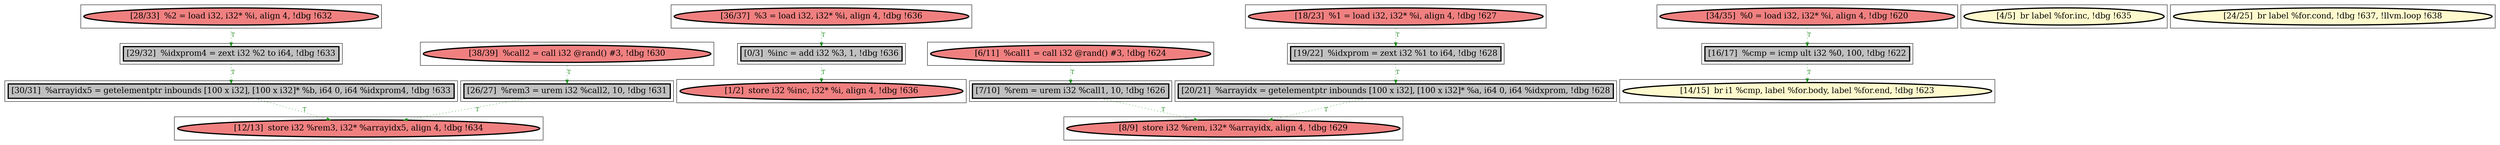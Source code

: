 
digraph G {



node398->node403 [style=dotted,color=forestgreen,label="T",fontcolor=forestgreen ]
node385->node389 [style=dotted,color=forestgreen,label="T",fontcolor=forestgreen ]
node402->node396 [style=dotted,color=forestgreen,label="T",fontcolor=forestgreen ]
node391->node402 [style=dotted,color=forestgreen,label="T",fontcolor=forestgreen ]
node395->node398 [style=dotted,color=forestgreen,label="T",fontcolor=forestgreen ]
node396->node390 [style=dotted,color=forestgreen,label="T",fontcolor=forestgreen ]
node394->node385 [style=dotted,color=forestgreen,label="T",fontcolor=forestgreen ]
node387->node403 [style=dotted,color=forestgreen,label="T",fontcolor=forestgreen ]
node393->node400 [style=dotted,color=forestgreen,label="T",fontcolor=forestgreen ]
node392->node388 [style=dotted,color=forestgreen,label="T",fontcolor=forestgreen ]
node397->node390 [style=dotted,color=forestgreen,label="T",fontcolor=forestgreen ]
node388->node387 [style=dotted,color=forestgreen,label="T",fontcolor=forestgreen ]
node400->node401 [style=dotted,color=forestgreen,label="T",fontcolor=forestgreen ]
node404->node397 [style=dotted,color=forestgreen,label="T",fontcolor=forestgreen ]


subgraph cluster18 {


node403 [penwidth=3.0,fontsize=20,fillcolor=lightcoral,label="[12/13]  store i32 %rem3, i32* %arrayidx5, align 4, !dbg !634",shape=ellipse,style=filled ]



}

subgraph cluster16 {


node401 [penwidth=3.0,fontsize=20,fillcolor=lemonchiffon,label="[14/15]  br i1 %cmp, label %for.body, label %for.end, !dbg !623",shape=ellipse,style=filled ]



}

subgraph cluster17 {


node402 [penwidth=3.0,fontsize=20,fillcolor=grey,label="[19/22]  %idxprom = zext i32 %1 to i64, !dbg !628",shape=rectangle,style=filled ]



}

subgraph cluster4 {


node389 [penwidth=3.0,fontsize=20,fillcolor=lightcoral,label="[1/2]  store i32 %inc, i32* %i, align 4, !dbg !636",shape=ellipse,style=filled ]



}

subgraph cluster3 {


node388 [penwidth=3.0,fontsize=20,fillcolor=grey,label="[29/32]  %idxprom4 = zext i32 %2 to i64, !dbg !633",shape=rectangle,style=filled ]



}

subgraph cluster2 {


node387 [penwidth=3.0,fontsize=20,fillcolor=grey,label="[30/31]  %arrayidx5 = getelementptr inbounds [100 x i32], [100 x i32]* %b, i64 0, i64 %idxprom4, !dbg !633",shape=rectangle,style=filled ]



}

subgraph cluster1 {


node386 [penwidth=3.0,fontsize=20,fillcolor=lemonchiffon,label="[4/5]  br label %for.inc, !dbg !635",shape=ellipse,style=filled ]



}

subgraph cluster12 {


node397 [penwidth=3.0,fontsize=20,fillcolor=grey,label="[7/10]  %rem = urem i32 %call1, 10, !dbg !626",shape=rectangle,style=filled ]



}

subgraph cluster5 {


node390 [penwidth=3.0,fontsize=20,fillcolor=lightcoral,label="[8/9]  store i32 %rem, i32* %arrayidx, align 4, !dbg !629",shape=ellipse,style=filled ]



}

subgraph cluster0 {


node385 [penwidth=3.0,fontsize=20,fillcolor=grey,label="[0/3]  %inc = add i32 %3, 1, !dbg !636",shape=rectangle,style=filled ]



}

subgraph cluster6 {


node391 [penwidth=3.0,fontsize=20,fillcolor=lightcoral,label="[18/23]  %1 = load i32, i32* %i, align 4, !dbg !627",shape=ellipse,style=filled ]



}

subgraph cluster14 {


node399 [penwidth=3.0,fontsize=20,fillcolor=lemonchiffon,label="[24/25]  br label %for.cond, !dbg !637, !llvm.loop !638",shape=ellipse,style=filled ]



}

subgraph cluster7 {


node392 [penwidth=3.0,fontsize=20,fillcolor=lightcoral,label="[28/33]  %2 = load i32, i32* %i, align 4, !dbg !632",shape=ellipse,style=filled ]



}

subgraph cluster8 {


node393 [penwidth=3.0,fontsize=20,fillcolor=lightcoral,label="[34/35]  %0 = load i32, i32* %i, align 4, !dbg !620",shape=ellipse,style=filled ]



}

subgraph cluster9 {


node394 [penwidth=3.0,fontsize=20,fillcolor=lightcoral,label="[36/37]  %3 = load i32, i32* %i, align 4, !dbg !636",shape=ellipse,style=filled ]



}

subgraph cluster19 {


node404 [penwidth=3.0,fontsize=20,fillcolor=lightcoral,label="[6/11]  %call1 = call i32 @rand() #3, !dbg !624",shape=ellipse,style=filled ]



}

subgraph cluster10 {


node395 [penwidth=3.0,fontsize=20,fillcolor=lightcoral,label="[38/39]  %call2 = call i32 @rand() #3, !dbg !630",shape=ellipse,style=filled ]



}

subgraph cluster11 {


node396 [penwidth=3.0,fontsize=20,fillcolor=grey,label="[20/21]  %arrayidx = getelementptr inbounds [100 x i32], [100 x i32]* %a, i64 0, i64 %idxprom, !dbg !628",shape=rectangle,style=filled ]



}

subgraph cluster13 {


node398 [penwidth=3.0,fontsize=20,fillcolor=grey,label="[26/27]  %rem3 = urem i32 %call2, 10, !dbg !631",shape=rectangle,style=filled ]



}

subgraph cluster15 {


node400 [penwidth=3.0,fontsize=20,fillcolor=grey,label="[16/17]  %cmp = icmp ult i32 %0, 100, !dbg !622",shape=rectangle,style=filled ]



}

}
